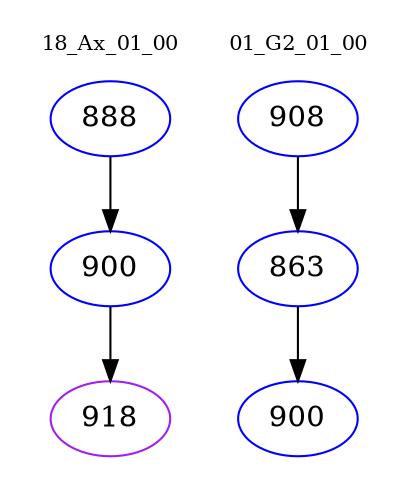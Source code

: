 digraph{
subgraph cluster_0 {
color = white
label = "18_Ax_01_00";
fontsize=10;
T0_888 [label="888", color="blue"]
T0_888 -> T0_900 [color="black"]
T0_900 [label="900", color="blue"]
T0_900 -> T0_918 [color="black"]
T0_918 [label="918", color="purple"]
}
subgraph cluster_1 {
color = white
label = "01_G2_01_00";
fontsize=10;
T1_908 [label="908", color="blue"]
T1_908 -> T1_863 [color="black"]
T1_863 [label="863", color="blue"]
T1_863 -> T1_900 [color="black"]
T1_900 [label="900", color="blue"]
}
}
